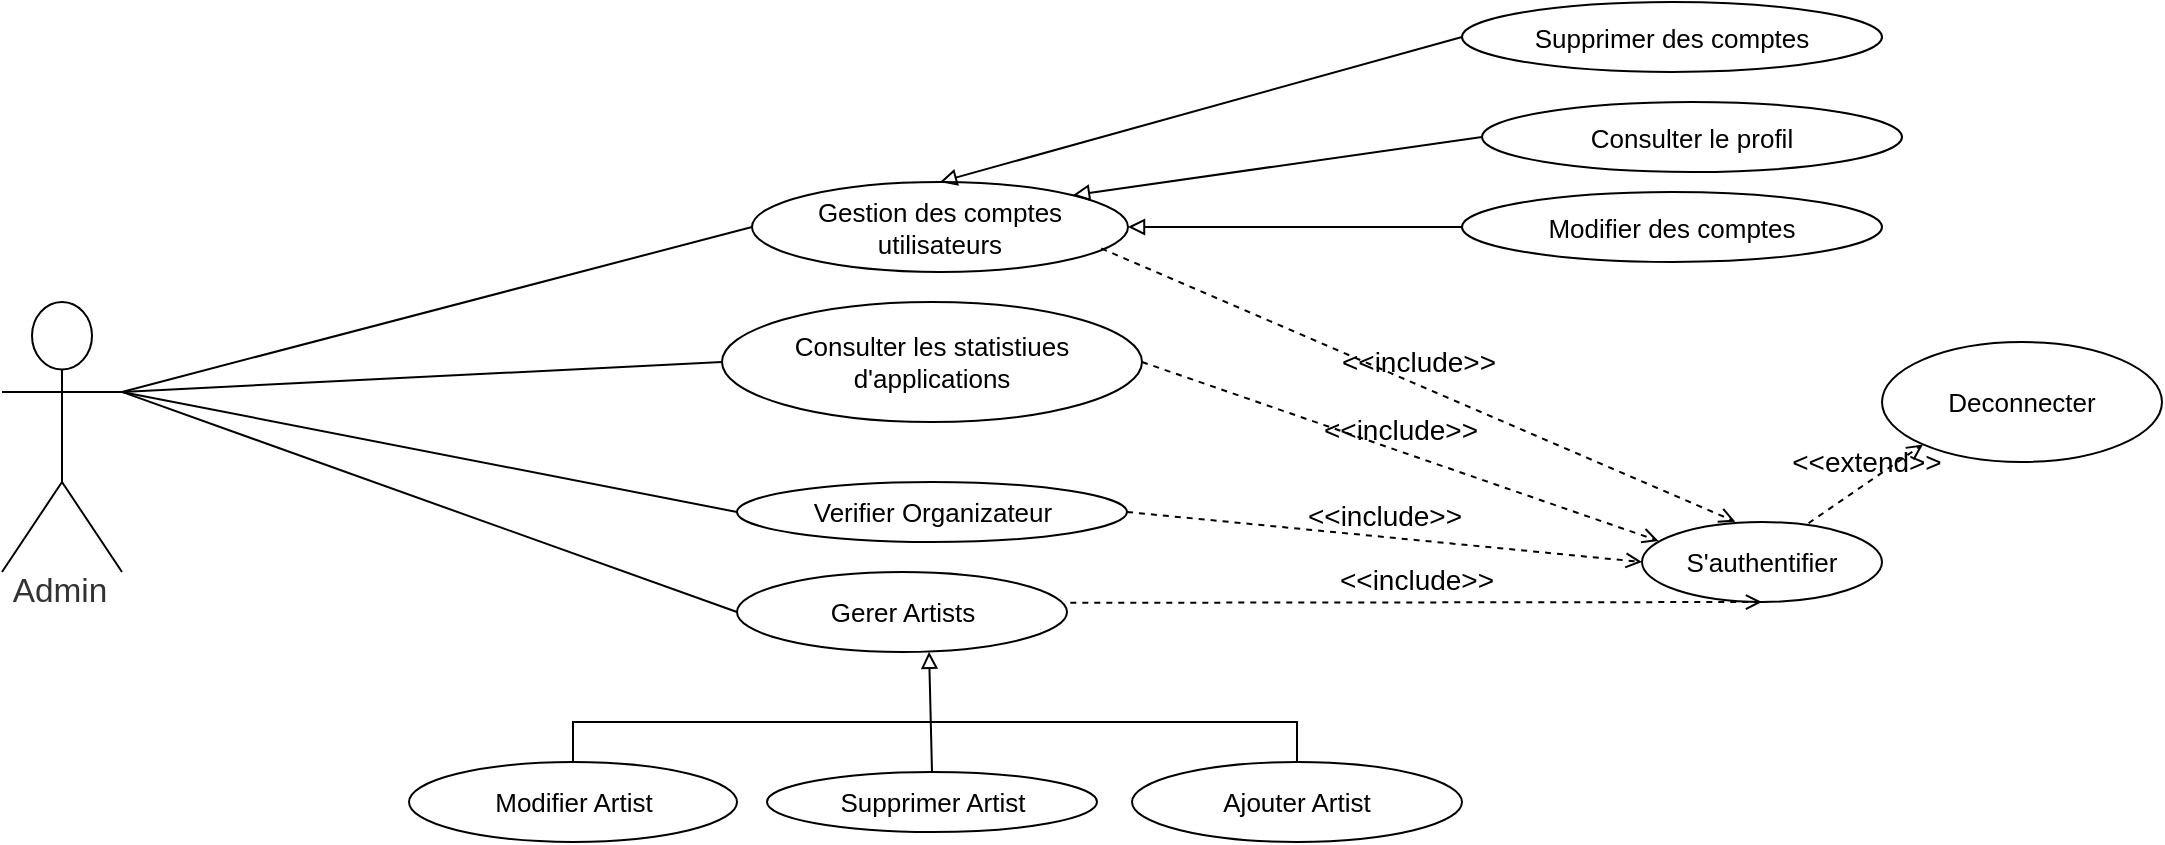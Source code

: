 <mxfile version="20.8.16" type="github">
  <diagram name="Page-1" id="7BaUvszCBu6dx5qAS3bt">
    <mxGraphModel dx="1500" dy="757" grid="1" gridSize="10" guides="1" tooltips="1" connect="1" arrows="1" fold="1" page="1" pageScale="1" pageWidth="827" pageHeight="1169" math="0" shadow="0">
      <root>
        <mxCell id="0" />
        <mxCell id="1" parent="0" />
        <mxCell id="at9j3Gz7QIBB9mjerq5c-2" style="edgeStyle=none;rounded=0;orthogonalLoop=1;jettySize=auto;html=1;exitX=1;exitY=0.333;exitDx=0;exitDy=0;exitPerimeter=0;entryX=0;entryY=0.5;entryDx=0;entryDy=0;fontSize=14;endArrow=none;endFill=0;strokeColor=#000000;strokeWidth=1;" edge="1" parent="1" source="at9j3Gz7QIBB9mjerq5c-3" target="at9j3Gz7QIBB9mjerq5c-4">
          <mxGeometry relative="1" as="geometry" />
        </mxCell>
        <mxCell id="at9j3Gz7QIBB9mjerq5c-3" value="Admin" style="html=1;overflow=block;blockSpacing=1;shape=umlActor;labelPosition=center;verticalLabelPosition=bottom;verticalAlign=top;whiteSpace=nowrap;fontSize=16.7;fontColor=#333333;align=center;spacing=0;strokeColor=#000000;strokeOpacity=100;rounded=1;absoluteArcSize=1;arcSize=9;strokeWidth=1;lucidId=TCmtfz8hAuSR;" vertex="1" parent="1">
          <mxGeometry x="40" y="290" width="60" height="135" as="geometry" />
        </mxCell>
        <mxCell id="at9j3Gz7QIBB9mjerq5c-4" value="Gestion des comptes utilisateurs" style="html=1;overflow=block;blockSpacing=1;whiteSpace=wrap;ellipse;fontSize=13;spacing=3.8;strokeColor=#000000;strokeOpacity=100;rounded=1;absoluteArcSize=1;arcSize=9;strokeWidth=1;lucidId=2CmtHglSXUaJ;" vertex="1" parent="1">
          <mxGeometry x="415" y="230" width="188" height="45" as="geometry" />
        </mxCell>
        <mxCell id="at9j3Gz7QIBB9mjerq5c-5" style="edgeStyle=none;rounded=0;orthogonalLoop=1;jettySize=auto;html=1;exitX=0;exitY=0.5;exitDx=0;exitDy=0;fontSize=14;endArrow=none;endFill=0;strokeColor=#000000;strokeWidth=1;entryX=1;entryY=0.333;entryDx=0;entryDy=0;entryPerimeter=0;" edge="1" parent="1" source="at9j3Gz7QIBB9mjerq5c-6" target="at9j3Gz7QIBB9mjerq5c-3">
          <mxGeometry relative="1" as="geometry">
            <mxPoint x="105" y="335" as="targetPoint" />
          </mxGeometry>
        </mxCell>
        <mxCell id="at9j3Gz7QIBB9mjerq5c-6" value="Consulter les  statistiues d&#39;applications" style="html=1;overflow=block;blockSpacing=1;whiteSpace=wrap;ellipse;fontSize=13;spacing=3.8;strokeColor=#000000;strokeOpacity=100;rounded=1;absoluteArcSize=1;arcSize=9;strokeWidth=1;lucidId=4Cmtud14x5Y7;" vertex="1" parent="1">
          <mxGeometry x="400" y="290" width="210" height="60" as="geometry" />
        </mxCell>
        <mxCell id="at9j3Gz7QIBB9mjerq5c-7" style="edgeStyle=none;rounded=0;orthogonalLoop=1;jettySize=auto;html=1;exitX=0;exitY=0.5;exitDx=0;exitDy=0;fontSize=14;endArrow=none;endFill=0;strokeColor=#000000;strokeWidth=1;entryX=1;entryY=0.333;entryDx=0;entryDy=0;entryPerimeter=0;" edge="1" parent="1" source="at9j3Gz7QIBB9mjerq5c-8" target="at9j3Gz7QIBB9mjerq5c-3">
          <mxGeometry relative="1" as="geometry">
            <mxPoint x="105" y="340" as="targetPoint" />
          </mxGeometry>
        </mxCell>
        <mxCell id="at9j3Gz7QIBB9mjerq5c-8" value="Verifier Organizateur" style="html=1;overflow=block;blockSpacing=1;whiteSpace=wrap;ellipse;fontSize=13;spacing=3.8;strokeColor=#000000;strokeOpacity=100;rounded=1;absoluteArcSize=1;arcSize=9;strokeWidth=1;lucidId=6CmtnAD3XU6T;" vertex="1" parent="1">
          <mxGeometry x="407.5" y="380" width="195" height="30" as="geometry" />
        </mxCell>
        <mxCell id="at9j3Gz7QIBB9mjerq5c-9" style="edgeStyle=none;rounded=0;orthogonalLoop=1;jettySize=auto;html=1;exitX=0;exitY=0.5;exitDx=0;exitDy=0;entryX=1;entryY=0.333;entryDx=0;entryDy=0;entryPerimeter=0;fontSize=14;endArrow=none;endFill=0;strokeColor=#000000;strokeWidth=1;" edge="1" parent="1" source="at9j3Gz7QIBB9mjerq5c-10" target="at9j3Gz7QIBB9mjerq5c-3">
          <mxGeometry relative="1" as="geometry" />
        </mxCell>
        <mxCell id="at9j3Gz7QIBB9mjerq5c-10" value="Gerer  Artists" style="html=1;overflow=block;blockSpacing=1;whiteSpace=wrap;ellipse;fontSize=13;spacing=3.8;strokeColor=#000000;strokeOpacity=100;rounded=1;absoluteArcSize=1;arcSize=9;strokeWidth=1;lucidId=9Cmt3dIYTxuM;" vertex="1" parent="1">
          <mxGeometry x="407.5" y="425" width="165" height="40" as="geometry" />
        </mxCell>
        <mxCell id="at9j3Gz7QIBB9mjerq5c-11" style="edgeStyle=none;rounded=0;orthogonalLoop=1;jettySize=auto;html=1;exitX=0;exitY=0.5;exitDx=0;exitDy=0;entryX=0.5;entryY=0;entryDx=0;entryDy=0;fontSize=14;endArrow=block;endFill=0;strokeColor=#000000;strokeWidth=1;" edge="1" parent="1" source="at9j3Gz7QIBB9mjerq5c-12" target="at9j3Gz7QIBB9mjerq5c-4">
          <mxGeometry relative="1" as="geometry" />
        </mxCell>
        <mxCell id="at9j3Gz7QIBB9mjerq5c-12" value="Supprimer des comptes" style="html=1;overflow=block;blockSpacing=1;whiteSpace=wrap;ellipse;fontSize=13;spacing=3.8;strokeColor=#000000;strokeOpacity=100;rounded=1;absoluteArcSize=1;arcSize=9;strokeWidth=1;lucidId=UEmtKaLi1W1V;" vertex="1" parent="1">
          <mxGeometry x="770" y="140" width="210" height="35" as="geometry" />
        </mxCell>
        <mxCell id="at9j3Gz7QIBB9mjerq5c-13" style="edgeStyle=none;rounded=0;orthogonalLoop=1;jettySize=auto;html=1;exitX=0;exitY=0.5;exitDx=0;exitDy=0;entryX=1;entryY=0;entryDx=0;entryDy=0;fontSize=14;endArrow=block;endFill=0;strokeColor=#000000;strokeWidth=1;" edge="1" parent="1" source="at9j3Gz7QIBB9mjerq5c-14" target="at9j3Gz7QIBB9mjerq5c-4">
          <mxGeometry relative="1" as="geometry" />
        </mxCell>
        <mxCell id="at9j3Gz7QIBB9mjerq5c-14" value="Consulter le profil" style="html=1;overflow=block;blockSpacing=1;whiteSpace=wrap;ellipse;fontSize=13;spacing=3.8;strokeColor=#000000;strokeOpacity=100;rounded=1;absoluteArcSize=1;arcSize=9;strokeWidth=1;lucidId=9EmtDgn2g~nr;" vertex="1" parent="1">
          <mxGeometry x="780" y="190" width="210" height="35" as="geometry" />
        </mxCell>
        <mxCell id="at9j3Gz7QIBB9mjerq5c-15" style="edgeStyle=none;rounded=0;orthogonalLoop=1;jettySize=auto;html=1;exitX=0;exitY=0.5;exitDx=0;exitDy=0;entryX=1;entryY=0.5;entryDx=0;entryDy=0;fontSize=14;endArrow=block;endFill=0;strokeColor=#000000;strokeWidth=1;" edge="1" parent="1" source="at9j3Gz7QIBB9mjerq5c-16" target="at9j3Gz7QIBB9mjerq5c-4">
          <mxGeometry relative="1" as="geometry" />
        </mxCell>
        <mxCell id="at9j3Gz7QIBB9mjerq5c-16" value="Modifier des comptes" style="html=1;overflow=block;blockSpacing=1;whiteSpace=wrap;ellipse;fontSize=13;spacing=3.8;strokeColor=#000000;strokeOpacity=100;rounded=1;absoluteArcSize=1;arcSize=9;strokeWidth=1;lucidId=lFmtOqZzf6Zj;" vertex="1" parent="1">
          <mxGeometry x="770" y="235" width="210" height="35" as="geometry" />
        </mxCell>
        <mxCell id="at9j3Gz7QIBB9mjerq5c-18" value="Ajouter Artist" style="html=1;overflow=block;blockSpacing=1;whiteSpace=wrap;ellipse;fontSize=13;spacing=3.8;strokeColor=#000000;strokeOpacity=100;rounded=1;absoluteArcSize=1;arcSize=9;strokeWidth=1;lucidId=9Cmt3dIYTxuM;" vertex="1" parent="1">
          <mxGeometry x="605" y="520" width="165" height="40" as="geometry" />
        </mxCell>
        <mxCell id="at9j3Gz7QIBB9mjerq5c-19" style="edgeStyle=none;rounded=0;orthogonalLoop=1;jettySize=auto;html=1;exitX=0.5;exitY=0;exitDx=0;exitDy=0;entryX=0.582;entryY=0.997;entryDx=0;entryDy=0;entryPerimeter=0;fontSize=14;endArrow=block;endFill=0;strokeColor=#000000;strokeWidth=1;" edge="1" parent="1" source="at9j3Gz7QIBB9mjerq5c-20" target="at9j3Gz7QIBB9mjerq5c-10">
          <mxGeometry relative="1" as="geometry" />
        </mxCell>
        <mxCell id="at9j3Gz7QIBB9mjerq5c-20" value="Supprimer Artist" style="html=1;overflow=block;blockSpacing=1;whiteSpace=wrap;ellipse;fontSize=13;spacing=3.8;strokeColor=#000000;strokeOpacity=100;rounded=1;absoluteArcSize=1;arcSize=9;strokeWidth=1;lucidId=9Cmt3dIYTxuM;" vertex="1" parent="1">
          <mxGeometry x="422.5" y="525" width="165" height="30" as="geometry" />
        </mxCell>
        <mxCell id="at9j3Gz7QIBB9mjerq5c-31" style="edgeStyle=orthogonalEdgeStyle;rounded=0;orthogonalLoop=1;jettySize=auto;html=1;exitX=0.5;exitY=0;exitDx=0;exitDy=0;entryX=0.5;entryY=0;entryDx=0;entryDy=0;strokeColor=#000000;strokeWidth=1;endArrow=none;endFill=0;" edge="1" parent="1" source="at9j3Gz7QIBB9mjerq5c-22" target="at9j3Gz7QIBB9mjerq5c-18">
          <mxGeometry relative="1" as="geometry" />
        </mxCell>
        <mxCell id="at9j3Gz7QIBB9mjerq5c-22" value="Modifier Artist" style="html=1;overflow=block;blockSpacing=1;whiteSpace=wrap;ellipse;fontSize=13;spacing=3.8;strokeColor=#000000;strokeOpacity=100;rounded=1;absoluteArcSize=1;arcSize=9;strokeWidth=1;lucidId=9Cmt3dIYTxuM;" vertex="1" parent="1">
          <mxGeometry x="243.5" y="520" width="164" height="40" as="geometry" />
        </mxCell>
        <mxCell id="at9j3Gz7QIBB9mjerq5c-23" value="S&#39;authentifier" style="html=1;overflow=block;blockSpacing=1;whiteSpace=wrap;ellipse;fontSize=13;spacing=3.8;strokeColor=#000000;strokeOpacity=100;rounded=1;absoluteArcSize=1;arcSize=9;strokeWidth=1;lucidId=XvitAHHM73nt;" vertex="1" parent="1">
          <mxGeometry x="860" y="400" width="120" height="40" as="geometry" />
        </mxCell>
        <mxCell id="at9j3Gz7QIBB9mjerq5c-24" value="Deconnecter" style="html=1;overflow=block;blockSpacing=1;whiteSpace=wrap;ellipse;fontSize=13;spacing=3.8;strokeColor=#000000;strokeOpacity=100;rounded=1;absoluteArcSize=1;arcSize=9;strokeWidth=1;lucidId=XvitmW9DInrr;" vertex="1" parent="1">
          <mxGeometry x="980" y="310" width="140" height="60" as="geometry" />
        </mxCell>
        <mxCell id="at9j3Gz7QIBB9mjerq5c-25" value="&amp;lt;&amp;lt;extend&amp;gt;&amp;gt;" style="html=1;verticalAlign=bottom;labelBackgroundColor=none;endArrow=open;endFill=0;dashed=1;rounded=0;fontSize=14;entryX=0;entryY=1;entryDx=0;entryDy=0;exitX=0.694;exitY=0.015;exitDx=0;exitDy=0;exitPerimeter=0;strokeColor=#000000;strokeWidth=1;" edge="1" parent="1" source="at9j3Gz7QIBB9mjerq5c-23" target="at9j3Gz7QIBB9mjerq5c-24">
          <mxGeometry width="160" relative="1" as="geometry">
            <mxPoint x="1275" y="370" as="sourcePoint" />
            <mxPoint x="1435" y="370" as="targetPoint" />
          </mxGeometry>
        </mxCell>
        <mxCell id="at9j3Gz7QIBB9mjerq5c-26" value="&amp;lt;&amp;lt;include&amp;gt;&amp;gt;" style="html=1;verticalAlign=bottom;labelBackgroundColor=none;endArrow=open;endFill=0;dashed=1;rounded=0;fontSize=14;exitX=1;exitY=0.5;exitDx=0;exitDy=0;entryX=0.069;entryY=0.237;entryDx=0;entryDy=0;entryPerimeter=0;strokeColor=#000000;strokeWidth=1;" edge="1" parent="1" source="at9j3Gz7QIBB9mjerq5c-6" target="at9j3Gz7QIBB9mjerq5c-23">
          <mxGeometry width="160" relative="1" as="geometry">
            <mxPoint x="705" y="360" as="sourcePoint" />
            <mxPoint x="865" y="360" as="targetPoint" />
          </mxGeometry>
        </mxCell>
        <mxCell id="at9j3Gz7QIBB9mjerq5c-27" value="&amp;lt;&amp;lt;include&amp;gt;&amp;gt;" style="html=1;verticalAlign=bottom;labelBackgroundColor=none;endArrow=open;endFill=0;dashed=1;rounded=0;fontSize=14;exitX=1;exitY=0.5;exitDx=0;exitDy=0;entryX=0;entryY=0.5;entryDx=0;entryDy=0;strokeColor=#000000;strokeWidth=1;" edge="1" parent="1" target="at9j3Gz7QIBB9mjerq5c-23" source="at9j3Gz7QIBB9mjerq5c-8">
          <mxGeometry width="160" relative="1" as="geometry">
            <mxPoint x="610" y="411.83" as="sourcePoint" />
            <mxPoint x="1138.28" y="518.16" as="targetPoint" />
          </mxGeometry>
        </mxCell>
        <mxCell id="at9j3Gz7QIBB9mjerq5c-28" value="&amp;lt;&amp;lt;include&amp;gt;&amp;gt;" style="html=1;verticalAlign=bottom;labelBackgroundColor=none;endArrow=open;endFill=0;dashed=1;rounded=0;fontSize=14;exitX=1.01;exitY=0.385;exitDx=0;exitDy=0;entryX=0.5;entryY=1;entryDx=0;entryDy=0;exitPerimeter=0;strokeColor=#000000;strokeWidth=1;" edge="1" parent="1" source="at9j3Gz7QIBB9mjerq5c-10" target="at9j3Gz7QIBB9mjerq5c-23">
          <mxGeometry width="160" relative="1" as="geometry">
            <mxPoint x="620" y="421.83" as="sourcePoint" />
            <mxPoint x="1155" y="475" as="targetPoint" />
          </mxGeometry>
        </mxCell>
        <mxCell id="at9j3Gz7QIBB9mjerq5c-29" value="&amp;lt;&amp;lt;include&amp;gt;&amp;gt;" style="html=1;verticalAlign=bottom;labelBackgroundColor=none;endArrow=open;endFill=0;dashed=1;rounded=0;fontSize=14;exitX=0.929;exitY=0.738;exitDx=0;exitDy=0;entryX=0.389;entryY=-0.004;entryDx=0;entryDy=0;exitPerimeter=0;entryPerimeter=0;strokeColor=#000000;strokeWidth=1;" edge="1" parent="1" source="at9j3Gz7QIBB9mjerq5c-4" target="at9j3Gz7QIBB9mjerq5c-23">
          <mxGeometry width="160" relative="1" as="geometry">
            <mxPoint x="630" y="431.83" as="sourcePoint" />
            <mxPoint x="1165" y="485" as="targetPoint" />
          </mxGeometry>
        </mxCell>
      </root>
    </mxGraphModel>
  </diagram>
</mxfile>

